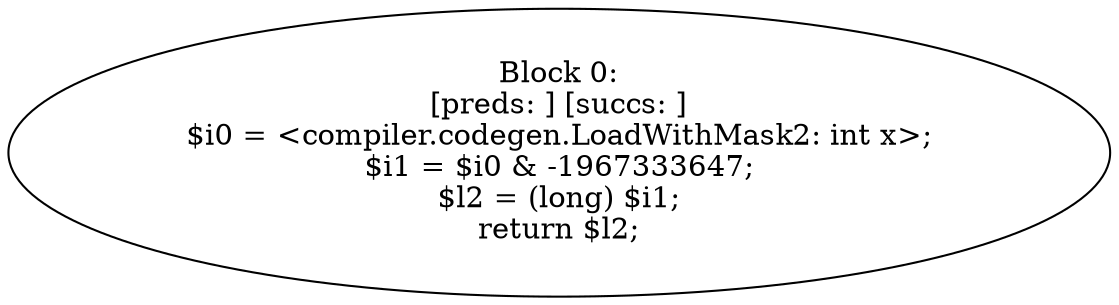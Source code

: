 digraph "unitGraph" {
    "Block 0:
[preds: ] [succs: ]
$i0 = <compiler.codegen.LoadWithMask2: int x>;
$i1 = $i0 & -1967333647;
$l2 = (long) $i1;
return $l2;
"
}
